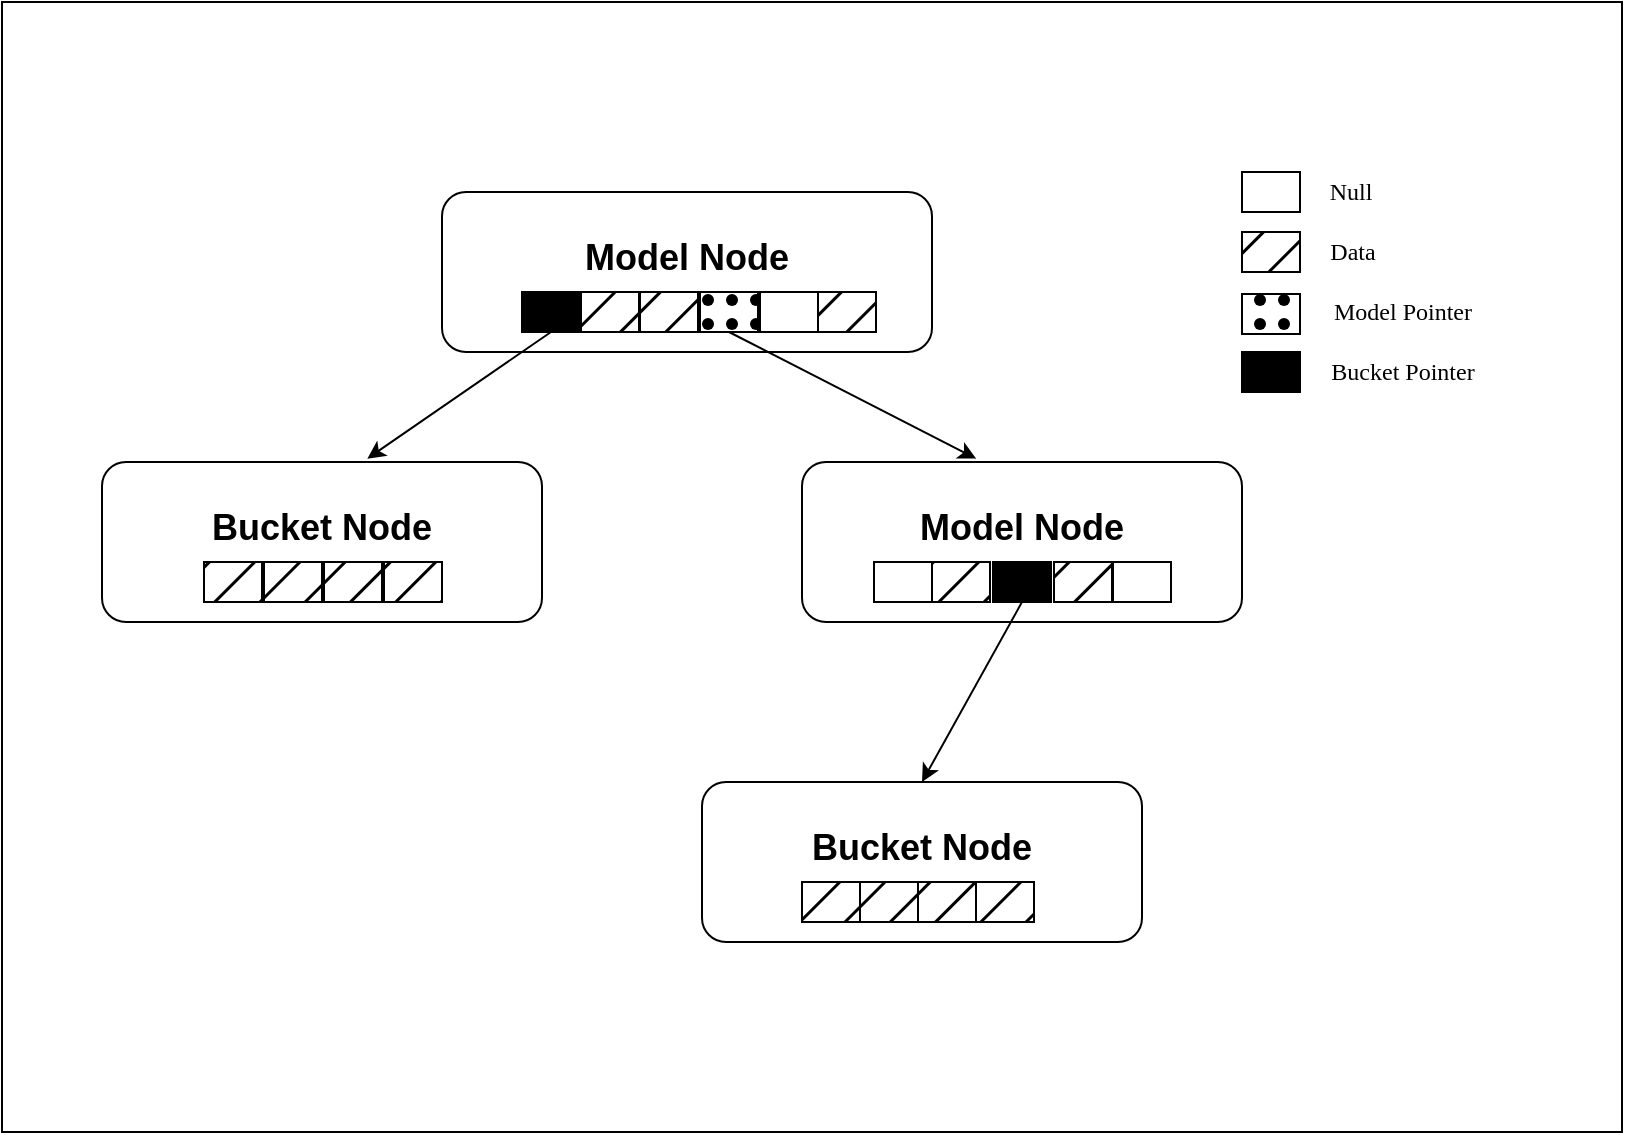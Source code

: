 <mxfile version="26.1.1">
  <diagram name="第 1 页" id="3QuMhop_2YjJpZ-RrJ_G">
    <mxGraphModel dx="2327" dy="746" grid="1" gridSize="10" guides="1" tooltips="1" connect="1" arrows="1" fold="1" page="1" pageScale="1" pageWidth="827" pageHeight="1169" math="0" shadow="0">
      <root>
        <mxCell id="0" />
        <mxCell id="1" parent="0" />
        <mxCell id="-iafAgUyxtiORims013v-1" value="&lt;h2&gt;Model Node&lt;/h2&gt;&lt;div&gt;&lt;br&gt;&lt;/div&gt;" style="rounded=1;whiteSpace=wrap;html=1;glass=0;strokeColor=light-dark(#000000,#FFFFFF);align=center;verticalAlign=middle;fontFamily=Helvetica;fontSize=12;fontColor=default;fillColor=none;fillStyle=auto;" vertex="1" parent="1">
          <mxGeometry x="210" y="515" width="245" height="80" as="geometry" />
        </mxCell>
        <mxCell id="-iafAgUyxtiORims013v-6" value="" style="rounded=0;whiteSpace=wrap;html=1;glass=0;strokeColor=default;align=center;verticalAlign=middle;fontFamily=Helvetica;fontSize=12;fontColor=default;fillColor=none;fillStyle=auto;" vertex="1" parent="1">
          <mxGeometry x="610" y="505" width="29" height="20" as="geometry" />
        </mxCell>
        <mxCell id="-iafAgUyxtiORims013v-11" value="&lt;p class=&quot;MsoNormal&quot;&gt;&lt;span style=&quot;mso-spacerun:&#39;yes&#39;;font-family:宋体;mso-ascii-font-family:Calibri;&lt;br/&gt;mso-hansi-font-family:&#39;Cambria Math&#39;;mso-bidi-font-family:&#39;Times New Roman&#39;;mso-ansi-font-style:normal;&lt;br/&gt;font-size:10.5pt;mso-font-kerning:1.0pt;&quot;&gt;&lt;font face=&quot;Calibri&quot;&gt;Null&lt;/font&gt;&lt;/span&gt;&lt;/p&gt;" style="text;html=1;align=center;verticalAlign=middle;resizable=0;points=[];autosize=1;strokeColor=none;fillColor=none;fontFamily=Helvetica;fontSize=12;fontColor=default;" vertex="1" parent="1">
          <mxGeometry x="644" y="490" width="40" height="50" as="geometry" />
        </mxCell>
        <mxCell id="-iafAgUyxtiORims013v-12" value="&lt;p class=&quot;MsoNormal&quot;&gt;&lt;span style=&quot;mso-spacerun:&#39;yes&#39;;font-family:宋体;mso-ascii-font-family:Calibri;&lt;br/&gt;mso-hansi-font-family:&#39;Cambria Math&#39;;mso-bidi-font-family:&#39;Times New Roman&#39;;mso-ansi-font-style:normal;&lt;br/&gt;font-size:10.5pt;mso-font-kerning:1.0pt;&quot;&gt;&lt;font face=&quot;Calibri&quot;&gt;Data&lt;/font&gt;&lt;/span&gt;&lt;/p&gt;" style="text;html=1;align=center;verticalAlign=middle;resizable=0;points=[];autosize=1;strokeColor=none;fillColor=none;fontFamily=Helvetica;fontSize=12;fontColor=default;" vertex="1" parent="1">
          <mxGeometry x="640" y="520" width="50" height="50" as="geometry" />
        </mxCell>
        <mxCell id="-iafAgUyxtiORims013v-13" value="&lt;p class=&quot;MsoNormal&quot;&gt;&lt;span style=&quot;mso-spacerun:&#39;yes&#39;;font-family:宋体;mso-ascii-font-family:Calibri;&lt;br/&gt;mso-hansi-font-family:&#39;Cambria Math&#39;;mso-bidi-font-family:&#39;Times New Roman&#39;;mso-ansi-font-style:normal;&lt;br/&gt;font-size:10.5pt;mso-font-kerning:1.0pt;&quot;&gt;&lt;font face=&quot;Calibri&quot;&gt;Bucket Pointer&lt;/font&gt;&lt;/span&gt;&lt;/p&gt;" style="text;html=1;align=center;verticalAlign=middle;resizable=0;points=[];autosize=1;strokeColor=none;fillColor=none;fontFamily=Helvetica;fontSize=12;fontColor=default;" vertex="1" parent="1">
          <mxGeometry x="645" y="580" width="90" height="50" as="geometry" />
        </mxCell>
        <mxCell id="-iafAgUyxtiORims013v-14" value="&lt;p class=&quot;MsoNormal&quot;&gt;&lt;span style=&quot;mso-spacerun:&#39;yes&#39;;font-family:宋体;mso-ascii-font-family:Calibri;&lt;br/&gt;mso-hansi-font-family:&#39;Cambria Math&#39;;mso-bidi-font-family:&#39;Times New Roman&#39;;mso-ansi-font-style:normal;&lt;br/&gt;font-size:10.5pt;mso-font-kerning:1.0pt;&quot;&gt;&lt;font face=&quot;Calibri&quot;&gt;Model Pointer&lt;/font&gt;&lt;/span&gt;&lt;/p&gt;" style="text;html=1;align=center;verticalAlign=middle;resizable=0;points=[];autosize=1;strokeColor=none;fillColor=none;fontFamily=Helvetica;fontSize=12;fontColor=default;" vertex="1" parent="1">
          <mxGeometry x="645" y="550" width="90" height="50" as="geometry" />
        </mxCell>
        <mxCell id="-iafAgUyxtiORims013v-15" value="" style="rounded=0;whiteSpace=wrap;html=1;glass=0;strokeColor=default;align=center;verticalAlign=middle;fontFamily=Helvetica;fontSize=12;fontColor=default;fillColor=#000000;fillStyle=auto;" vertex="1" parent="1">
          <mxGeometry x="610" y="595" width="29" height="20" as="geometry" />
        </mxCell>
        <mxCell id="-iafAgUyxtiORims013v-16" value="" style="rounded=0;whiteSpace=wrap;html=1;glass=0;strokeColor=default;align=center;verticalAlign=middle;fontFamily=Helvetica;fontSize=12;fontColor=default;fillColor=#000000;fillStyle=hatch;gradientColor=none;" vertex="1" parent="1">
          <mxGeometry x="610" y="535" width="29" height="20" as="geometry" />
        </mxCell>
        <mxCell id="-iafAgUyxtiORims013v-17" value="" style="rounded=0;whiteSpace=wrap;html=1;glass=0;strokeColor=default;align=center;verticalAlign=middle;fontFamily=Helvetica;fontSize=12;fontColor=default;fillColor=#000000;fillStyle=dots;" vertex="1" parent="1">
          <mxGeometry x="610" y="566" width="29" height="20" as="geometry" />
        </mxCell>
        <mxCell id="-iafAgUyxtiORims013v-19" value="&lt;h2&gt;&lt;font face=&quot;Helvetica&quot;&gt;Bucket Node&lt;/font&gt;&lt;/h2&gt;&lt;div&gt;&lt;br&gt;&lt;/div&gt;" style="rounded=1;whiteSpace=wrap;html=1;glass=0;strokeColor=light-dark(#000000,#FFFFFF);align=center;verticalAlign=middle;fontFamily=Helvetica;fontSize=12;fontColor=default;fillColor=none;fillStyle=auto;" vertex="1" parent="1">
          <mxGeometry x="40" y="650" width="220" height="80" as="geometry" />
        </mxCell>
        <mxCell id="-iafAgUyxtiORims013v-36" value="" style="rounded=0;whiteSpace=wrap;html=1;glass=0;strokeColor=default;align=center;verticalAlign=middle;fontFamily=Helvetica;fontSize=12;fontColor=default;fillColor=#000000;fillStyle=auto;" vertex="1" parent="1">
          <mxGeometry x="250" y="565" width="29" height="20" as="geometry" />
        </mxCell>
        <mxCell id="-iafAgUyxtiORims013v-37" value="" style="rounded=0;whiteSpace=wrap;html=1;glass=0;strokeColor=default;align=center;verticalAlign=middle;fontFamily=Helvetica;fontSize=12;fontColor=default;fillColor=#000000;fillStyle=hatch;gradientColor=none;" vertex="1" parent="1">
          <mxGeometry x="279.5" y="565" width="29" height="20" as="geometry" />
        </mxCell>
        <mxCell id="-iafAgUyxtiORims013v-38" value="" style="rounded=0;whiteSpace=wrap;html=1;glass=0;strokeColor=default;align=center;verticalAlign=middle;fontFamily=Helvetica;fontSize=12;fontColor=default;fillColor=#000000;fillStyle=hatch;gradientColor=none;" vertex="1" parent="1">
          <mxGeometry x="309" y="565" width="29" height="20" as="geometry" />
        </mxCell>
        <mxCell id="-iafAgUyxtiORims013v-39" value="" style="rounded=0;whiteSpace=wrap;html=1;glass=0;strokeColor=default;align=center;verticalAlign=middle;fontFamily=Helvetica;fontSize=12;fontColor=default;fillColor=#000000;fillStyle=dots;" vertex="1" parent="1">
          <mxGeometry x="339" y="565" width="29" height="20" as="geometry" />
        </mxCell>
        <mxCell id="-iafAgUyxtiORims013v-40" value="" style="rounded=0;whiteSpace=wrap;html=1;glass=0;strokeColor=default;align=center;verticalAlign=middle;fontFamily=Helvetica;fontSize=12;fontColor=default;fillColor=none;fillStyle=auto;" vertex="1" parent="1">
          <mxGeometry x="369" y="565" width="29" height="20" as="geometry" />
        </mxCell>
        <mxCell id="-iafAgUyxtiORims013v-41" value="" style="rounded=0;whiteSpace=wrap;html=1;glass=0;strokeColor=default;align=center;verticalAlign=middle;fontFamily=Helvetica;fontSize=12;fontColor=default;fillColor=#000000;fillStyle=hatch;gradientColor=none;" vertex="1" parent="1">
          <mxGeometry x="398" y="565" width="29" height="20" as="geometry" />
        </mxCell>
        <mxCell id="-iafAgUyxtiORims013v-42" value="" style="rounded=0;whiteSpace=wrap;html=1;glass=0;strokeColor=default;align=center;verticalAlign=middle;fontFamily=Helvetica;fontSize=12;fontColor=default;fillColor=#000000;fillStyle=hatch;gradientColor=none;" vertex="1" parent="1">
          <mxGeometry x="91" y="700" width="29" height="20" as="geometry" />
        </mxCell>
        <mxCell id="-iafAgUyxtiORims013v-43" value="" style="rounded=0;whiteSpace=wrap;html=1;glass=0;strokeColor=default;align=center;verticalAlign=middle;fontFamily=Helvetica;fontSize=12;fontColor=default;fillColor=#000000;fillStyle=hatch;gradientColor=none;" vertex="1" parent="1">
          <mxGeometry x="121" y="700" width="29" height="20" as="geometry" />
        </mxCell>
        <mxCell id="-iafAgUyxtiORims013v-44" value="" style="rounded=0;whiteSpace=wrap;html=1;glass=0;strokeColor=default;align=center;verticalAlign=middle;fontFamily=Helvetica;fontSize=12;fontColor=default;fillColor=#000000;fillStyle=hatch;gradientColor=none;" vertex="1" parent="1">
          <mxGeometry x="151" y="700" width="29" height="20" as="geometry" />
        </mxCell>
        <mxCell id="-iafAgUyxtiORims013v-47" value="&lt;h2&gt;Model Node&lt;/h2&gt;&lt;div&gt;&lt;br&gt;&lt;/div&gt;" style="rounded=1;whiteSpace=wrap;html=1;glass=0;strokeColor=light-dark(#000000,#FFFFFF);align=center;verticalAlign=middle;fontFamily=Helvetica;fontSize=12;fontColor=default;fillColor=none;fillStyle=auto;" vertex="1" parent="1">
          <mxGeometry x="390" y="650" width="220" height="80" as="geometry" />
        </mxCell>
        <mxCell id="-iafAgUyxtiORims013v-46" value="" style="rounded=0;whiteSpace=wrap;html=1;glass=0;strokeColor=default;align=center;verticalAlign=middle;fontFamily=Helvetica;fontSize=12;fontColor=default;fillColor=none;fillStyle=auto;" vertex="1" parent="1">
          <mxGeometry x="181" y="700" width="29" height="20" as="geometry" />
        </mxCell>
        <mxCell id="-iafAgUyxtiORims013v-48" value="" style="rounded=0;whiteSpace=wrap;html=1;glass=0;strokeColor=default;align=center;verticalAlign=middle;fontFamily=Helvetica;fontSize=12;fontColor=default;fillColor=none;fillStyle=auto;" vertex="1" parent="1">
          <mxGeometry x="426" y="700" width="29" height="20" as="geometry" />
        </mxCell>
        <mxCell id="-iafAgUyxtiORims013v-49" value="" style="rounded=0;whiteSpace=wrap;html=1;glass=0;strokeColor=default;align=center;verticalAlign=middle;fontFamily=Helvetica;fontSize=12;fontColor=default;fillColor=#000000;fillStyle=hatch;gradientColor=none;" vertex="1" parent="1">
          <mxGeometry x="516" y="700" width="29" height="20" as="geometry" />
        </mxCell>
        <mxCell id="-iafAgUyxtiORims013v-50" value="" style="rounded=0;whiteSpace=wrap;html=1;glass=0;strokeColor=default;align=center;verticalAlign=middle;fontFamily=Helvetica;fontSize=12;fontColor=default;fillColor=#000000;fillStyle=hatch;gradientColor=none;" vertex="1" parent="1">
          <mxGeometry x="455" y="700" width="29" height="20" as="geometry" />
        </mxCell>
        <mxCell id="-iafAgUyxtiORims013v-51" value="" style="rounded=0;whiteSpace=wrap;html=1;glass=0;strokeColor=default;align=center;verticalAlign=middle;fontFamily=Helvetica;fontSize=12;fontColor=default;fillColor=#000000;fillStyle=auto;" vertex="1" parent="1">
          <mxGeometry x="485.5" y="700" width="29" height="20" as="geometry" />
        </mxCell>
        <mxCell id="-iafAgUyxtiORims013v-52" value="" style="rounded=0;whiteSpace=wrap;html=1;glass=0;strokeColor=default;align=center;verticalAlign=middle;fontFamily=Helvetica;fontSize=12;fontColor=default;fillColor=none;fillStyle=auto;" vertex="1" parent="1">
          <mxGeometry x="545.5" y="700" width="29" height="20" as="geometry" />
        </mxCell>
        <mxCell id="-iafAgUyxtiORims013v-53" value="&lt;h2&gt;Bucket Node&lt;/h2&gt;&lt;div&gt;&lt;br&gt;&lt;/div&gt;" style="rounded=1;whiteSpace=wrap;html=1;glass=0;strokeColor=light-dark(#000000,#FFFFFF);align=center;verticalAlign=middle;fontFamily=Helvetica;fontSize=12;fontColor=default;fillColor=none;fillStyle=auto;" vertex="1" parent="1">
          <mxGeometry x="340" y="810" width="220" height="80" as="geometry" />
        </mxCell>
        <mxCell id="-iafAgUyxtiORims013v-54" value="" style="rounded=0;whiteSpace=wrap;html=1;glass=0;strokeColor=default;align=center;verticalAlign=middle;fontFamily=Helvetica;fontSize=12;fontColor=default;fillColor=#000000;fillStyle=hatch;gradientColor=none;" vertex="1" parent="1">
          <mxGeometry x="390" y="860" width="29" height="20" as="geometry" />
        </mxCell>
        <mxCell id="-iafAgUyxtiORims013v-55" value="" style="rounded=0;whiteSpace=wrap;html=1;glass=0;strokeColor=default;align=center;verticalAlign=middle;fontFamily=Helvetica;fontSize=12;fontColor=default;fillColor=#000000;fillStyle=hatch;gradientColor=none;" vertex="1" parent="1">
          <mxGeometry x="419" y="860" width="29" height="20" as="geometry" />
        </mxCell>
        <mxCell id="-iafAgUyxtiORims013v-56" value="" style="rounded=0;whiteSpace=wrap;html=1;glass=0;strokeColor=default;align=center;verticalAlign=middle;fontFamily=Helvetica;fontSize=12;fontColor=default;fillColor=#000000;fillStyle=hatch;gradientColor=none;" vertex="1" parent="1">
          <mxGeometry x="448" y="860" width="29" height="20" as="geometry" />
        </mxCell>
        <mxCell id="-iafAgUyxtiORims013v-57" value="" style="rounded=0;whiteSpace=wrap;html=1;glass=0;strokeColor=default;align=center;verticalAlign=middle;fontFamily=Helvetica;fontSize=12;fontColor=default;fillColor=#000000;fillStyle=hatch;gradientColor=none;" vertex="1" parent="1">
          <mxGeometry x="181" y="700" width="29" height="20" as="geometry" />
        </mxCell>
        <mxCell id="-iafAgUyxtiORims013v-58" value="" style="rounded=0;whiteSpace=wrap;html=1;glass=0;strokeColor=default;align=center;verticalAlign=middle;fontFamily=Helvetica;fontSize=12;fontColor=default;fillColor=#000000;fillStyle=hatch;gradientColor=none;" vertex="1" parent="1">
          <mxGeometry x="477" y="860" width="29" height="20" as="geometry" />
        </mxCell>
        <mxCell id="-iafAgUyxtiORims013v-59" value="" style="endArrow=classic;html=1;rounded=0;exitX=0.5;exitY=1;exitDx=0;exitDy=0;entryX=0.603;entryY=-0.021;entryDx=0;entryDy=0;entryPerimeter=0;" edge="1" parent="1" source="-iafAgUyxtiORims013v-36" target="-iafAgUyxtiORims013v-19">
          <mxGeometry width="50" height="50" relative="1" as="geometry">
            <mxPoint x="620" y="600" as="sourcePoint" />
            <mxPoint x="670" y="550" as="targetPoint" />
          </mxGeometry>
        </mxCell>
        <mxCell id="-iafAgUyxtiORims013v-60" value="" style="endArrow=classic;html=1;rounded=0;exitX=0.5;exitY=1;exitDx=0;exitDy=0;entryX=0.396;entryY=-0.021;entryDx=0;entryDy=0;entryPerimeter=0;" edge="1" parent="1" source="-iafAgUyxtiORims013v-39" target="-iafAgUyxtiORims013v-47">
          <mxGeometry width="50" height="50" relative="1" as="geometry">
            <mxPoint x="620" y="600" as="sourcePoint" />
            <mxPoint x="480" y="640" as="targetPoint" />
          </mxGeometry>
        </mxCell>
        <mxCell id="-iafAgUyxtiORims013v-61" value="" style="endArrow=classic;html=1;rounded=0;exitX=0.5;exitY=1;exitDx=0;exitDy=0;entryX=0.5;entryY=0;entryDx=0;entryDy=0;" edge="1" parent="1" source="-iafAgUyxtiORims013v-51" target="-iafAgUyxtiORims013v-53">
          <mxGeometry width="50" height="50" relative="1" as="geometry">
            <mxPoint x="620" y="600" as="sourcePoint" />
            <mxPoint x="670" y="550" as="targetPoint" />
          </mxGeometry>
        </mxCell>
        <mxCell id="-iafAgUyxtiORims013v-63" value="" style="verticalLabelPosition=bottom;verticalAlign=top;html=1;shape=mxgraph.basic.rect;fillColor2=none;strokeWidth=1;size=20;indent=5;fillColor=none;" vertex="1" parent="1">
          <mxGeometry x="-10" y="420" width="810" height="565" as="geometry" />
        </mxCell>
      </root>
    </mxGraphModel>
  </diagram>
</mxfile>
